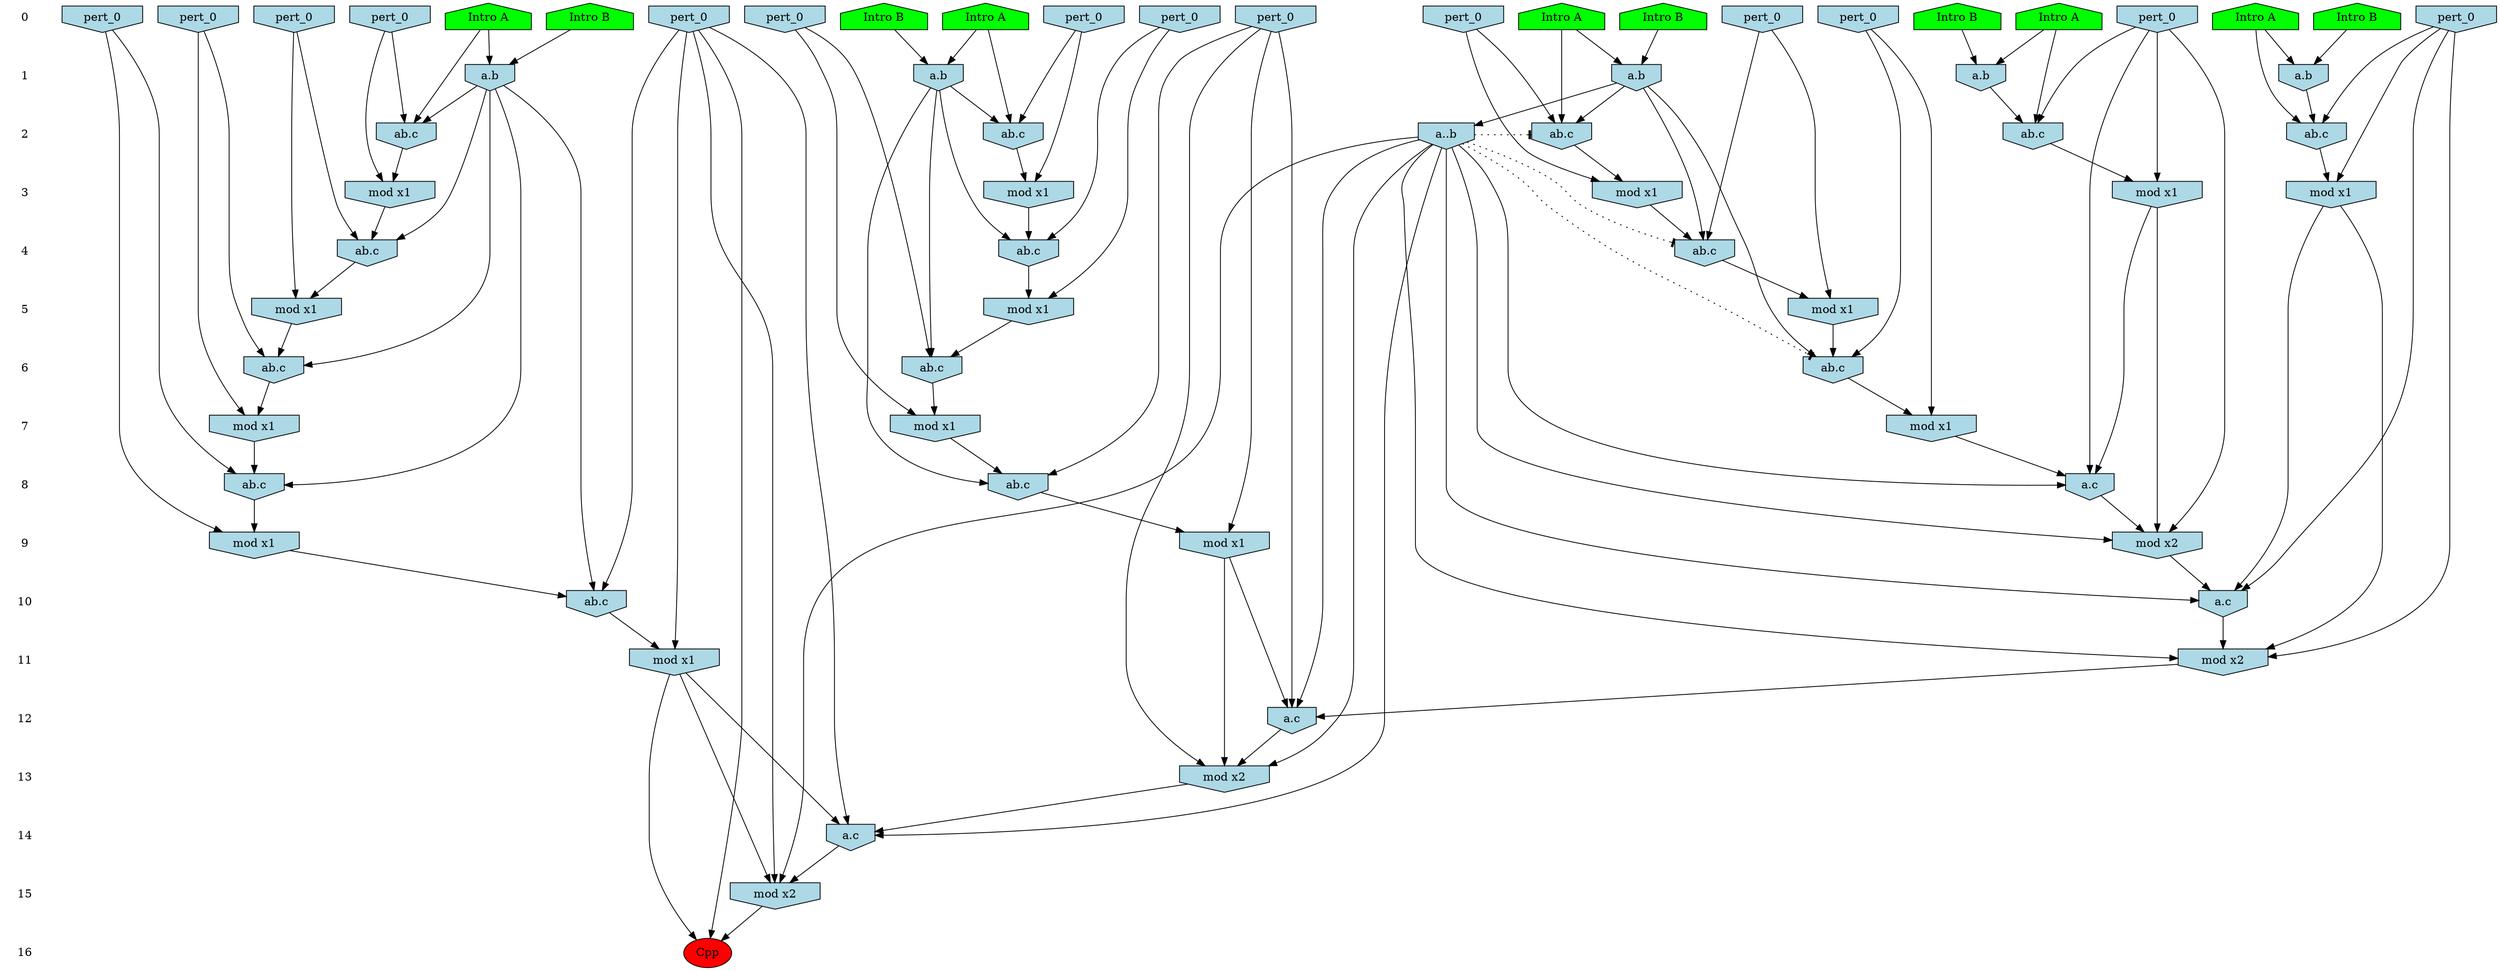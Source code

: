 /* Compression of 1 causal flows obtained in average at 2.002309E+01 t.u */
/* Compressed causal flows were: [5] */
digraph G{
 ranksep=.5 ; 
{ rank = same ; "0" [shape=plaintext] ; node_1 [label ="Intro A", shape=house, style=filled, fillcolor=green] ;
node_2 [label ="Intro B", shape=house, style=filled, fillcolor=green] ;
node_3 [label ="Intro A", shape=house, style=filled, fillcolor=green] ;
node_4 [label ="Intro B", shape=house, style=filled, fillcolor=green] ;
node_5 [label ="Intro A", shape=house, style=filled, fillcolor=green] ;
node_6 [label ="Intro A", shape=house, style=filled, fillcolor=green] ;
node_7 [label ="Intro A", shape=house, style=filled, fillcolor=green] ;
node_8 [label ="Intro B", shape=house, style=filled, fillcolor=green] ;
node_9 [label ="Intro B", shape=house, style=filled, fillcolor=green] ;
node_10 [label ="Intro B", shape=house, style=filled, fillcolor=green] ;
node_16 [label="pert_0", shape=invhouse, style=filled, fillcolor = lightblue] ;
node_17 [label="pert_0", shape=invhouse, style=filled, fillcolor = lightblue] ;
node_18 [label="pert_0", shape=invhouse, style=filled, fillcolor = lightblue] ;
node_19 [label="pert_0", shape=invhouse, style=filled, fillcolor = lightblue] ;
node_20 [label="pert_0", shape=invhouse, style=filled, fillcolor = lightblue] ;
node_21 [label="pert_0", shape=invhouse, style=filled, fillcolor = lightblue] ;
node_22 [label="pert_0", shape=invhouse, style=filled, fillcolor = lightblue] ;
node_23 [label="pert_0", shape=invhouse, style=filled, fillcolor = lightblue] ;
node_24 [label="pert_0", shape=invhouse, style=filled, fillcolor = lightblue] ;
node_25 [label="pert_0", shape=invhouse, style=filled, fillcolor = lightblue] ;
node_26 [label="pert_0", shape=invhouse, style=filled, fillcolor = lightblue] ;
node_27 [label="pert_0", shape=invhouse, style=filled, fillcolor = lightblue] ;
node_28 [label="pert_0", shape=invhouse, style=filled, fillcolor = lightblue] ;
node_29 [label="pert_0", shape=invhouse, style=filled, fillcolor = lightblue] ;
}
{ rank = same ; "1" [shape=plaintext] ; node_11 [label="a.b", shape=invhouse, style=filled, fillcolor = lightblue] ;
node_12 [label="a.b", shape=invhouse, style=filled, fillcolor = lightblue] ;
node_13 [label="a.b", shape=invhouse, style=filled, fillcolor = lightblue] ;
node_14 [label="a.b", shape=invhouse, style=filled, fillcolor = lightblue] ;
node_15 [label="a.b", shape=invhouse, style=filled, fillcolor = lightblue] ;
}
{ rank = same ; "2" [shape=plaintext] ; node_30 [label="ab.c", shape=invhouse, style=filled, fillcolor = lightblue] ;
node_31 [label="ab.c", shape=invhouse, style=filled, fillcolor = lightblue] ;
node_32 [label="ab.c", shape=invhouse, style=filled, fillcolor = lightblue] ;
node_33 [label="ab.c", shape=invhouse, style=filled, fillcolor = lightblue] ;
node_34 [label="ab.c", shape=invhouse, style=filled, fillcolor = lightblue] ;
node_46 [label="a..b", shape=invhouse, style=filled, fillcolor = lightblue] ;
}
{ rank = same ; "3" [shape=plaintext] ; node_35 [label="mod x1", shape=invhouse, style=filled, fillcolor = lightblue] ;
node_37 [label="mod x1", shape=invhouse, style=filled, fillcolor = lightblue] ;
node_39 [label="mod x1", shape=invhouse, style=filled, fillcolor = lightblue] ;
node_43 [label="mod x1", shape=invhouse, style=filled, fillcolor = lightblue] ;
node_44 [label="mod x1", shape=invhouse, style=filled, fillcolor = lightblue] ;
}
{ rank = same ; "4" [shape=plaintext] ; node_36 [label="ab.c", shape=invhouse, style=filled, fillcolor = lightblue] ;
node_38 [label="ab.c", shape=invhouse, style=filled, fillcolor = lightblue] ;
node_41 [label="ab.c", shape=invhouse, style=filled, fillcolor = lightblue] ;
}
{ rank = same ; "5" [shape=plaintext] ; node_40 [label="mod x1", shape=invhouse, style=filled, fillcolor = lightblue] ;
node_47 [label="mod x1", shape=invhouse, style=filled, fillcolor = lightblue] ;
node_48 [label="mod x1", shape=invhouse, style=filled, fillcolor = lightblue] ;
}
{ rank = same ; "6" [shape=plaintext] ; node_42 [label="ab.c", shape=invhouse, style=filled, fillcolor = lightblue] ;
node_49 [label="ab.c", shape=invhouse, style=filled, fillcolor = lightblue] ;
node_53 [label="ab.c", shape=invhouse, style=filled, fillcolor = lightblue] ;
}
{ rank = same ; "7" [shape=plaintext] ; node_45 [label="mod x1", shape=invhouse, style=filled, fillcolor = lightblue] ;
node_51 [label="mod x1", shape=invhouse, style=filled, fillcolor = lightblue] ;
node_55 [label="mod x1", shape=invhouse, style=filled, fillcolor = lightblue] ;
}
{ rank = same ; "8" [shape=plaintext] ; node_50 [label="a.c", shape=invhouse, style=filled, fillcolor = lightblue] ;
node_52 [label="ab.c", shape=invhouse, style=filled, fillcolor = lightblue] ;
node_56 [label="ab.c", shape=invhouse, style=filled, fillcolor = lightblue] ;
}
{ rank = same ; "9" [shape=plaintext] ; node_54 [label="mod x1", shape=invhouse, style=filled, fillcolor = lightblue] ;
node_57 [label="mod x1", shape=invhouse, style=filled, fillcolor = lightblue] ;
node_60 [label="mod x2", shape=invhouse, style=filled, fillcolor = lightblue] ;
}
{ rank = same ; "10" [shape=plaintext] ; node_58 [label="ab.c", shape=invhouse, style=filled, fillcolor = lightblue] ;
node_61 [label="a.c", shape=invhouse, style=filled, fillcolor = lightblue] ;
}
{ rank = same ; "11" [shape=plaintext] ; node_59 [label="mod x1", shape=invhouse, style=filled, fillcolor = lightblue] ;
node_62 [label="mod x2", shape=invhouse, style=filled, fillcolor = lightblue] ;
}
{ rank = same ; "12" [shape=plaintext] ; node_63 [label="a.c", shape=invhouse, style=filled, fillcolor = lightblue] ;
}
{ rank = same ; "13" [shape=plaintext] ; node_64 [label="mod x2", shape=invhouse, style=filled, fillcolor = lightblue] ;
}
{ rank = same ; "14" [shape=plaintext] ; node_65 [label="a.c", shape=invhouse, style=filled, fillcolor = lightblue] ;
}
{ rank = same ; "15" [shape=plaintext] ; node_66 [label="mod x2", shape=invhouse, style=filled, fillcolor = lightblue] ;
}
{ rank = same ; "16" [shape=plaintext] ; node_67 [label ="Cpp", style=filled, fillcolor=red] ;
}
"0" -> "1" [style="invis"]; 
"1" -> "2" [style="invis"]; 
"2" -> "3" [style="invis"]; 
"3" -> "4" [style="invis"]; 
"4" -> "5" [style="invis"]; 
"5" -> "6" [style="invis"]; 
"6" -> "7" [style="invis"]; 
"7" -> "8" [style="invis"]; 
"8" -> "9" [style="invis"]; 
"9" -> "10" [style="invis"]; 
"10" -> "11" [style="invis"]; 
"11" -> "12" [style="invis"]; 
"12" -> "13" [style="invis"]; 
"13" -> "14" [style="invis"]; 
"14" -> "15" [style="invis"]; 
"15" -> "16" [style="invis"]; 
node_4 -> node_11
node_7 -> node_11
node_1 -> node_12
node_8 -> node_12
node_2 -> node_13
node_6 -> node_13
node_5 -> node_14
node_10 -> node_14
node_3 -> node_15
node_9 -> node_15
node_3 -> node_30
node_15 -> node_30
node_28 -> node_30
node_1 -> node_31
node_12 -> node_31
node_26 -> node_31
node_5 -> node_32
node_14 -> node_32
node_22 -> node_32
node_7 -> node_33
node_11 -> node_33
node_23 -> node_33
node_6 -> node_34
node_13 -> node_34
node_17 -> node_34
node_17 -> node_35
node_34 -> node_35
node_13 -> node_36
node_24 -> node_36
node_35 -> node_36
node_28 -> node_37
node_30 -> node_37
node_15 -> node_38
node_21 -> node_38
node_37 -> node_38
node_26 -> node_39
node_31 -> node_39
node_24 -> node_40
node_36 -> node_40
node_12 -> node_41
node_19 -> node_41
node_39 -> node_41
node_13 -> node_42
node_18 -> node_42
node_40 -> node_42
node_22 -> node_43
node_32 -> node_43
node_23 -> node_44
node_33 -> node_44
node_18 -> node_45
node_42 -> node_45
node_13 -> node_46
node_19 -> node_47
node_41 -> node_47
node_21 -> node_48
node_38 -> node_48
node_12 -> node_49
node_29 -> node_49
node_47 -> node_49
node_23 -> node_50
node_44 -> node_50
node_45 -> node_50
node_46 -> node_50
node_29 -> node_51
node_49 -> node_51
node_12 -> node_52
node_25 -> node_52
node_51 -> node_52
node_15 -> node_53
node_16 -> node_53
node_48 -> node_53
node_25 -> node_54
node_52 -> node_54
node_16 -> node_55
node_53 -> node_55
node_15 -> node_56
node_20 -> node_56
node_55 -> node_56
node_20 -> node_57
node_56 -> node_57
node_15 -> node_58
node_27 -> node_58
node_57 -> node_58
node_27 -> node_59
node_58 -> node_59
node_23 -> node_60
node_44 -> node_60
node_46 -> node_60
node_50 -> node_60
node_22 -> node_61
node_43 -> node_61
node_46 -> node_61
node_60 -> node_61
node_22 -> node_62
node_43 -> node_62
node_46 -> node_62
node_61 -> node_62
node_25 -> node_63
node_46 -> node_63
node_54 -> node_63
node_62 -> node_63
node_25 -> node_64
node_46 -> node_64
node_54 -> node_64
node_63 -> node_64
node_27 -> node_65
node_46 -> node_65
node_59 -> node_65
node_64 -> node_65
node_27 -> node_66
node_46 -> node_66
node_59 -> node_66
node_65 -> node_66
node_27 -> node_67
node_59 -> node_67
node_66 -> node_67
node_46 -> node_34 [style=dotted, arrowhead = tee] 
node_46 -> node_36 [style=dotted, arrowhead = tee] 
node_46 -> node_42 [style=dotted, arrowhead = tee] 
}
/*
 Dot generation time: 0.004000
*/